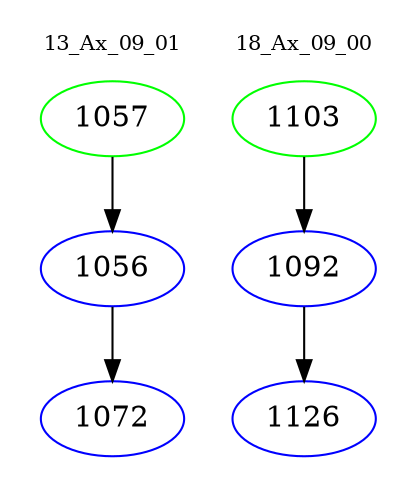 digraph{
subgraph cluster_0 {
color = white
label = "13_Ax_09_01";
fontsize=10;
T0_1057 [label="1057", color="green"]
T0_1057 -> T0_1056 [color="black"]
T0_1056 [label="1056", color="blue"]
T0_1056 -> T0_1072 [color="black"]
T0_1072 [label="1072", color="blue"]
}
subgraph cluster_1 {
color = white
label = "18_Ax_09_00";
fontsize=10;
T1_1103 [label="1103", color="green"]
T1_1103 -> T1_1092 [color="black"]
T1_1092 [label="1092", color="blue"]
T1_1092 -> T1_1126 [color="black"]
T1_1126 [label="1126", color="blue"]
}
}
